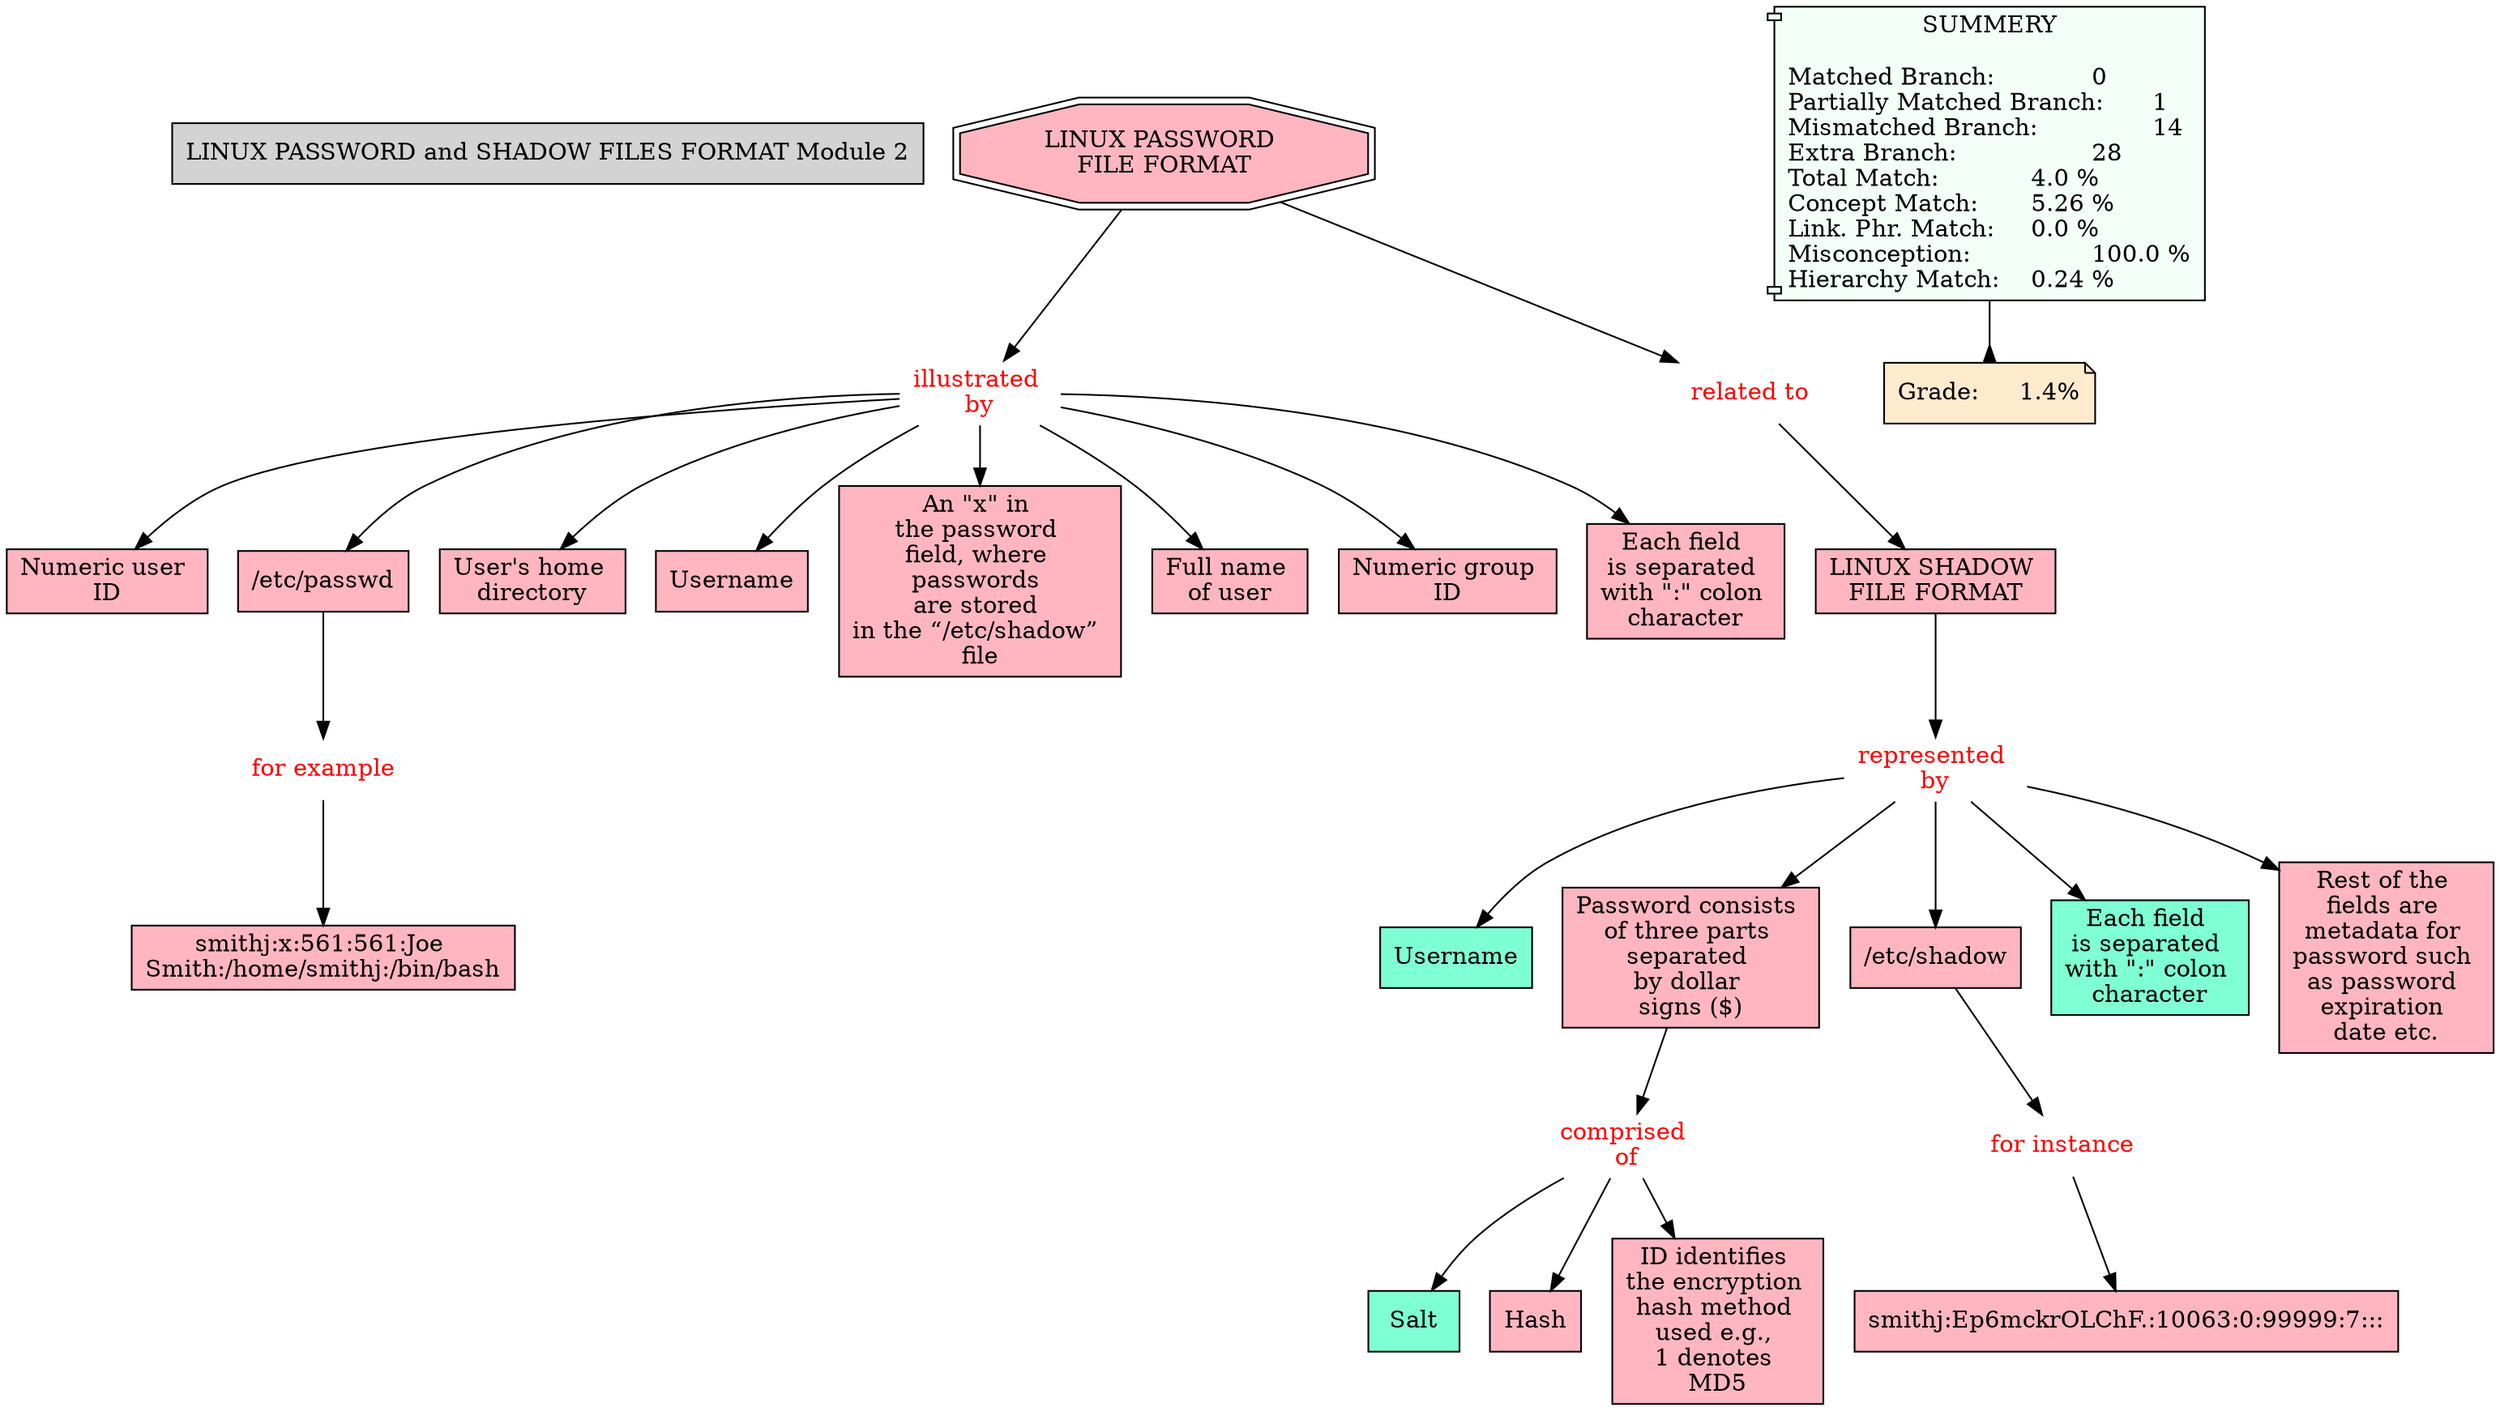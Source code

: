 // The Round Table
digraph {
	"1S3ZT0T6W-NLPK5Z-15M4" [label="LINUX PASSWORD and SHADOW FILES FORMAT Module 2" Gsplines=true shape=rect style=filled]
	"1S628HC9F-DN90NQ-H1M" [label="represented 
by" Gsplines=true fontcolor=red shape=none]
	"1S62865M4-11NWM2W-FP4" [label=Username Gsplines=true fillcolor=aquamarine shape=rect style=filled]
	"1S628HC9F-DN90NQ-H1M" -> "1S62865M4-11NWM2W-FP4" [constraint=true]
	"1S62867ZB-1TZWTFM-FP8" [label="Password consists 
of three parts 
separated 
by dollar 
signs ($)" Gsplines=true fillcolor="#FFB6C1" shape=rect style=filled]
	"1S628J15V-25JWTKJ-H3Y" [label="comprised 
of" Gsplines=true fontcolor=red shape=none]
	"1S62867ZB-1TZWTFM-FP8" -> "1S628J15V-25JWTKJ-H3Y" [constraint=true]
	"1S628GFB4-1Y3S7LY-GY4" [label="illustrated 
by" Gsplines=true fontcolor=red shape=none]
	"1S627ZWM6-29JN99Y-DM4" [label="Numeric user 
ID" Gsplines=true fillcolor="#FFB6C1" shape=rect style=filled]
	"1S628GFB4-1Y3S7LY-GY4" -> "1S627ZWM6-29JN99Y-DM4" [constraint=true]
	"1S628HC9F-DN90NQ-H1M" [label="represented 
by" Gsplines=true fontcolor=red shape=none]
	"1S62867ZB-1TZWTFM-FP8" [label="Password consists 
of three parts 
separated 
by dollar 
signs ($)" Gsplines=true fillcolor="#FFB6C1" shape=rect style=filled]
	"1S628HC9F-DN90NQ-H1M" -> "1S62867ZB-1TZWTFM-FP8" [constraint=true]
	"1S628J15V-25JWTKJ-H3Y" [label="comprised 
of" Gsplines=true fontcolor=red shape=none]
	"1S628CM24-27H21FC-GJF" [label=Salt Gsplines=true fillcolor=aquamarine shape=rect style=filled]
	"1S628J15V-25JWTKJ-H3Y" -> "1S628CM24-27H21FC-GJF" [constraint=true]
	"1S628GFB4-1Y3S7LY-GY4" [label="illustrated 
by" Gsplines=true fontcolor=red shape=none]
	"1S627Y0Q3-L791Z8-DDC" [label="/etc/passwd" Gsplines=true fillcolor="#FFB6C1" shape=rect style=filled]
	"1S628GFB4-1Y3S7LY-GY4" -> "1S627Y0Q3-L791Z8-DDC" [constraint=true]
	"1S628GFB4-1Y3S7LY-GY4" [label="illustrated 
by" Gsplines=true fontcolor=red shape=none]
	"1S6284HMH-TQWB19-F93" [label="User's home 
directory" Gsplines=true fillcolor="#FFB6C1" shape=rect style=filled]
	"1S628GFB4-1Y3S7LY-GY4" -> "1S6284HMH-TQWB19-F93" [constraint=true]
	"1S627Y0Q3-L791Z8-DDC" [label="/etc/passwd" Gsplines=true fillcolor="#FFB6C1" shape=rect style=filled]
	"1S6282Z7G-12XWGV6-F0G" [label="for example
" Gsplines=true fontcolor=red shape=none]
	"1S627Y0Q3-L791Z8-DDC" -> "1S6282Z7G-12XWGV6-F0G" [constraint=true]
	"1S628J15V-25JWTKJ-H3Y" [label="comprised 
of" Gsplines=true fontcolor=red shape=none]
	"1S628CNQZ-1YHGLY4-GJK" [label=Hash Gsplines=true fillcolor="#FFB6C1" shape=rect style=filled]
	"1S628J15V-25JWTKJ-H3Y" -> "1S628CNQZ-1YHGLY4-GJK" [constraint=true]
	"1S628GFB4-1Y3S7LY-GY4" [label="illustrated 
by" Gsplines=true fontcolor=red shape=none]
	"1S627ZYRZ-189J58Y-DM9" [label=Username Gsplines=true fillcolor="#FFB6C1" shape=rect style=filled]
	"1S628GFB4-1Y3S7LY-GY4" -> "1S627ZYRZ-189J58Y-DM9" [constraint=true]
	"1S628HC9F-DN90NQ-H1M" [label="represented 
by" Gsplines=true fontcolor=red shape=none]
	"1S6285ZS0-2DMB5CX-FNR" [label="/etc/shadow" Gsplines=true fillcolor="#FFB6C1" shape=rect style=filled]
	"1S628HC9F-DN90NQ-H1M" -> "1S6285ZS0-2DMB5CX-FNR" [constraint=true]
	"1S628GFB4-1Y3S7LY-GY4" [label="illustrated 
by" Gsplines=true fontcolor=red shape=none]
	"1S627ZV06-1D0ZMGN-DM0" [label="An \"x\" in 
the password 
field, where 
passwords 
are stored 
in the “/etc/shadow” 
file" Gsplines=true fillcolor="#FFB6C1" shape=rect style=filled]
	"1S628GFB4-1Y3S7LY-GY4" -> "1S627ZV06-1D0ZMGN-DM0" [constraint=true]
	"1S628J15V-25JWTKJ-H3Y" [label="comprised 
of" Gsplines=true fontcolor=red shape=none]
	"1S628CKM4-GVDNMF-GJ9" [label="ID identifies 
the encryption 
hash method 
used e.g., 
1 denotes 
MD5" Gsplines=true fillcolor="#FFB6C1" shape=rect style=filled]
	"1S628J15V-25JWTKJ-H3Y" -> "1S628CKM4-GVDNMF-GJ9" [constraint=true]
	"1S627DSY1-285WJRW-BJD" [label="LINUX SHADOW 
FILE FORMAT
" Gsplines=true fillcolor="#FFB6C1" shape=rect style=filled]
	"1S628HC9F-DN90NQ-H1M" [label="represented 
by" Gsplines=true fontcolor=red shape=none]
	"1S627DSY1-285WJRW-BJD" -> "1S628HC9F-DN90NQ-H1M" [constraint=true]
	"1S628GFB4-1Y3S7LY-GY4" [label="illustrated 
by" Gsplines=true fontcolor=red shape=none]
	"1S6284FR4-1WT5ZHR-F8Z" [label="Full name 
of user" Gsplines=true fillcolor="#FFB6C1" shape=rect style=filled]
	"1S628GFB4-1Y3S7LY-GY4" -> "1S6284FR4-1WT5ZHR-F8Z" [constraint=true]
	"1S40XWL94-24X379Z-5Y3" [label="LINUX PASSWORD 
FILE FORMAT
" Gsplines=true fillcolor="#FFB6C1" shape=doubleoctagon style=filled]
	"1S628GFB4-1Y3S7LY-GY4" [label="illustrated 
by" Gsplines=true fontcolor=red shape=none]
	"1S40XWL94-24X379Z-5Y3" -> "1S628GFB4-1Y3S7LY-GY4" [constraint=true]
	"1S628P8CX-1Q8T0B6-H95" [label="related to
" Gsplines=true fontcolor=red shape=none]
	"1S627DSY1-285WJRW-BJD" [label="LINUX SHADOW 
FILE FORMAT
" Gsplines=true fillcolor="#FFB6C1" shape=rect style=filled]
	"1S628P8CX-1Q8T0B6-H95" -> "1S627DSY1-285WJRW-BJD" [constraint=true]
	"1S628HC9F-DN90NQ-H1M" [label="represented 
by" Gsplines=true fontcolor=red shape=none]
	"1S62863FP-1XGJL6J-FP0" [label="Each field 
is separated 
with \":\" colon 
character" Gsplines=true fillcolor=aquamarine shape=rect style=filled]
	"1S628HC9F-DN90NQ-H1M" -> "1S62863FP-1XGJL6J-FP0" [constraint=true]
	"1S628GFB4-1Y3S7LY-GY4" [label="illustrated 
by" Gsplines=true fontcolor=red shape=none]
	"1S62800ZF-1HBFNZ8-DMF" [label="Numeric group 
ID" Gsplines=true fillcolor="#FFB6C1" shape=rect style=filled]
	"1S628GFB4-1Y3S7LY-GY4" -> "1S62800ZF-1HBFNZ8-DMF" [constraint=true]
	"1S6289HX5-3Q4VNH-FZ8" [label="for instance
" Gsplines=true fontcolor=red shape=none]
	"1S62861MS-WFPMW5-FNW" [label="smithj:Ep6mckrOLChF.:10063:0:99999:7:::" Gsplines=true fillcolor="#FFB6C1" shape=rect style=filled]
	"1S6289HX5-3Q4VNH-FZ8" -> "1S62861MS-WFPMW5-FNW" [constraint=true]
	"1S6282Z7G-12XWGV6-F0G" [label="for example
" Gsplines=true fontcolor=red shape=none]
	"1S627Z1R6-GNTQ7Y-DHR" [label="smithj:x:561:561:Joe 
Smith:/home/smithj:/bin/bash" Gsplines=true fillcolor="#FFB6C1" shape=rect style=filled]
	"1S6282Z7G-12XWGV6-F0G" -> "1S627Z1R6-GNTQ7Y-DHR" [constraint=true]
	"1S6285ZS0-2DMB5CX-FNR" [label="/etc/shadow" Gsplines=true fillcolor="#FFB6C1" shape=rect style=filled]
	"1S6289HX5-3Q4VNH-FZ8" [label="for instance
" Gsplines=true fontcolor=red shape=none]
	"1S6285ZS0-2DMB5CX-FNR" -> "1S6289HX5-3Q4VNH-FZ8" [constraint=true]
	"1S40XWL94-24X379Z-5Y3" [label="LINUX PASSWORD 
FILE FORMAT
" Gsplines=true fillcolor="#FFB6C1" shape=doubleoctagon style=filled]
	"1S628P8CX-1Q8T0B6-H95" [label="related to
" Gsplines=true fontcolor=red shape=none]
	"1S40XWL94-24X379Z-5Y3" -> "1S628P8CX-1Q8T0B6-H95" [constraint=true]
	"1S628HC9F-DN90NQ-H1M" [label="represented 
by" Gsplines=true fontcolor=red shape=none]
	"1S628FYDX-1JK4M53-GXS" [label="Rest of the 
fields are 
metadata for 
password such 
as password 
expiration 
date etc." Gsplines=true fillcolor="#FFB6C1" shape=rect style=filled]
	"1S628HC9F-DN90NQ-H1M" -> "1S628FYDX-1JK4M53-GXS" [constraint=true]
	"1S628GFB4-1Y3S7LY-GY4" [label="illustrated 
by" Gsplines=true fontcolor=red shape=none]
	"1S627ZSC3-158S51F-DLW" [label="Each field 
is separated 
with \":\" colon 
character" Gsplines=true fillcolor="#FFB6C1" shape=rect style=filled]
	"1S628GFB4-1Y3S7LY-GY4" -> "1S627ZSC3-158S51F-DLW" [constraint=true]
	Stat [label="SUMMERY

Matched Branch:		0\lPartially Matched Branch:	1\lMismatched Branch:		14\lExtra Branch:			28\lTotal Match:		4.0 %\lConcept Match:	5.26 %\lLink. Phr. Match:	0.0 %\lMisconception:		100.0 %\lHierarchy Match:	0.24 %\l" Gsplines=true fillcolor="#F5FFFA" shape=component style=filled]
	Grade [label="Grade:	1.4%" Gsplines=true fillcolor="#FFEBCD" shape=note style=filled]
	Stat -> Grade [arrowhead=inv color=black constraint=true]
}
